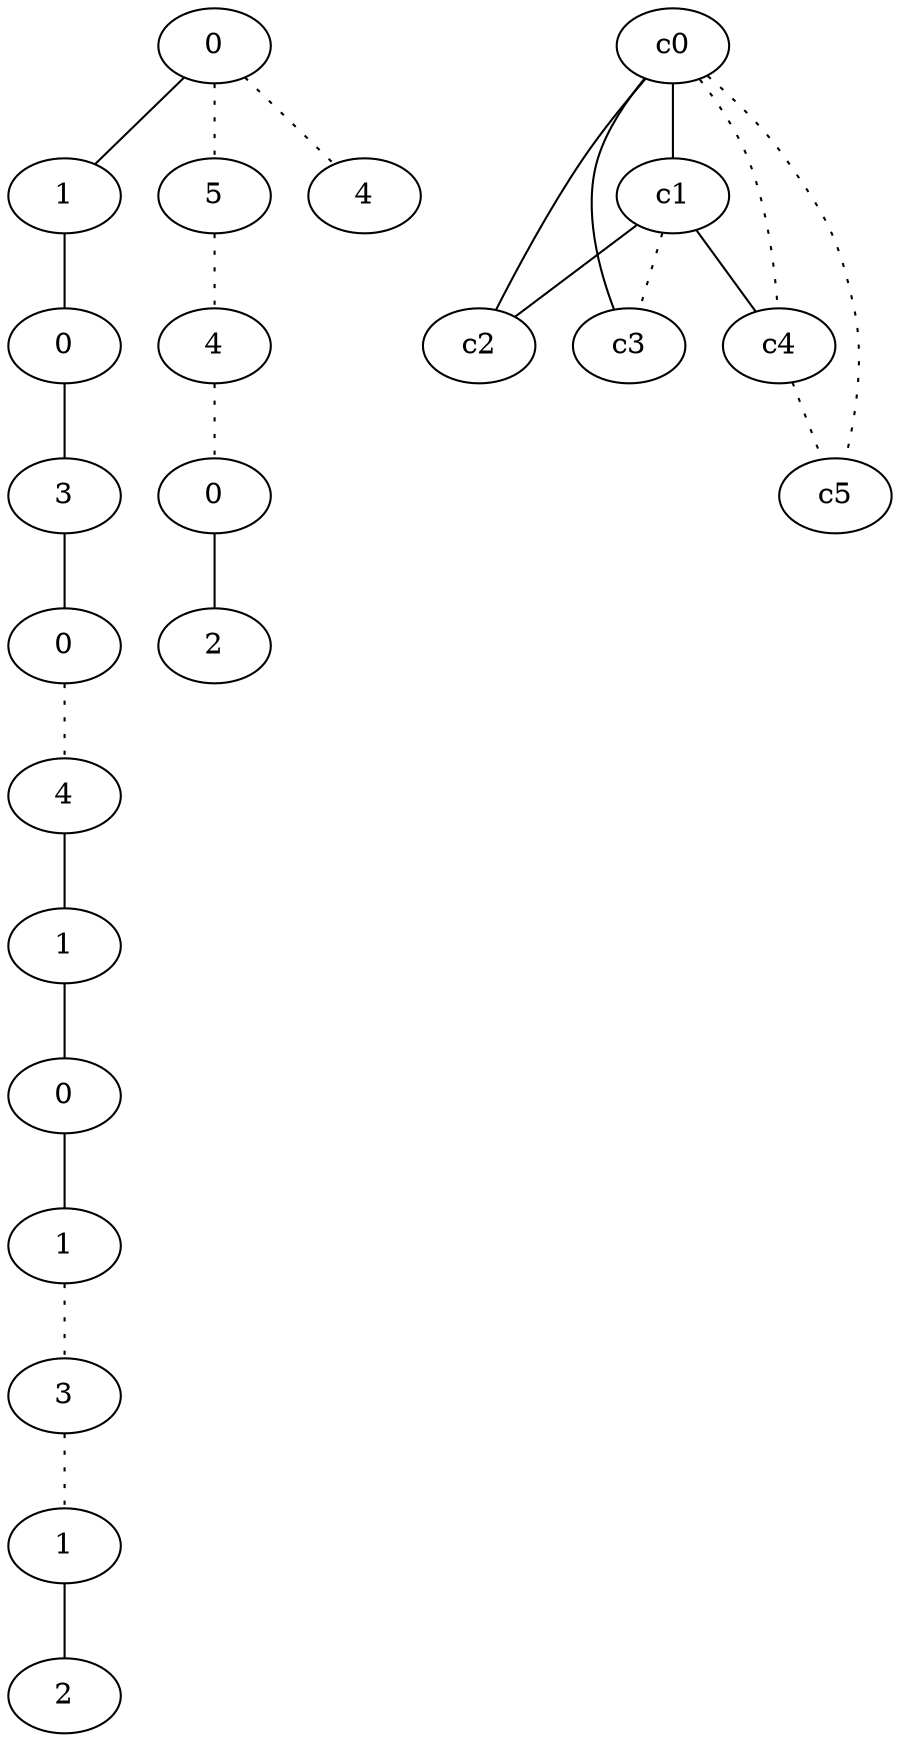 graph {
a0[label=0];
a1[label=1];
a2[label=0];
a3[label=3];
a4[label=0];
a5[label=4];
a6[label=1];
a7[label=0];
a8[label=1];
a9[label=3];
a10[label=1];
a11[label=2];
a12[label=5];
a13[label=4];
a14[label=0];
a15[label=2];
a16[label=4];
a0 -- a1;
a0 -- a12 [style=dotted];
a0 -- a16 [style=dotted];
a1 -- a2;
a2 -- a3;
a3 -- a4;
a4 -- a5 [style=dotted];
a5 -- a6;
a6 -- a7;
a7 -- a8;
a8 -- a9 [style=dotted];
a9 -- a10 [style=dotted];
a10 -- a11;
a12 -- a13 [style=dotted];
a13 -- a14 [style=dotted];
a14 -- a15;
c0 -- c1;
c0 -- c2;
c0 -- c3;
c0 -- c4 [style=dotted];
c0 -- c5 [style=dotted];
c1 -- c2;
c1 -- c3 [style=dotted];
c1 -- c4;
c4 -- c5 [style=dotted];
}
